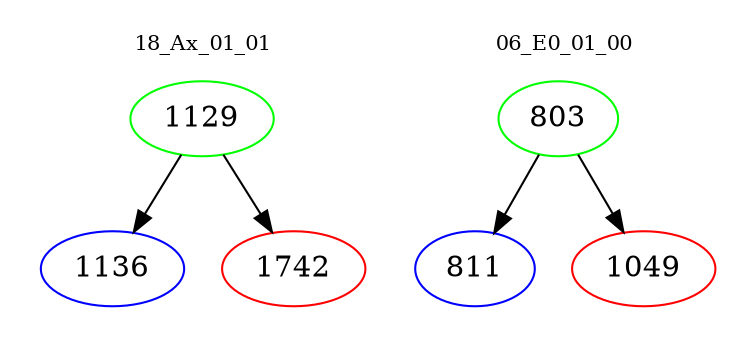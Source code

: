digraph{
subgraph cluster_0 {
color = white
label = "18_Ax_01_01";
fontsize=10;
T0_1129 [label="1129", color="green"]
T0_1129 -> T0_1136 [color="black"]
T0_1136 [label="1136", color="blue"]
T0_1129 -> T0_1742 [color="black"]
T0_1742 [label="1742", color="red"]
}
subgraph cluster_1 {
color = white
label = "06_E0_01_00";
fontsize=10;
T1_803 [label="803", color="green"]
T1_803 -> T1_811 [color="black"]
T1_811 [label="811", color="blue"]
T1_803 -> T1_1049 [color="black"]
T1_1049 [label="1049", color="red"]
}
}
